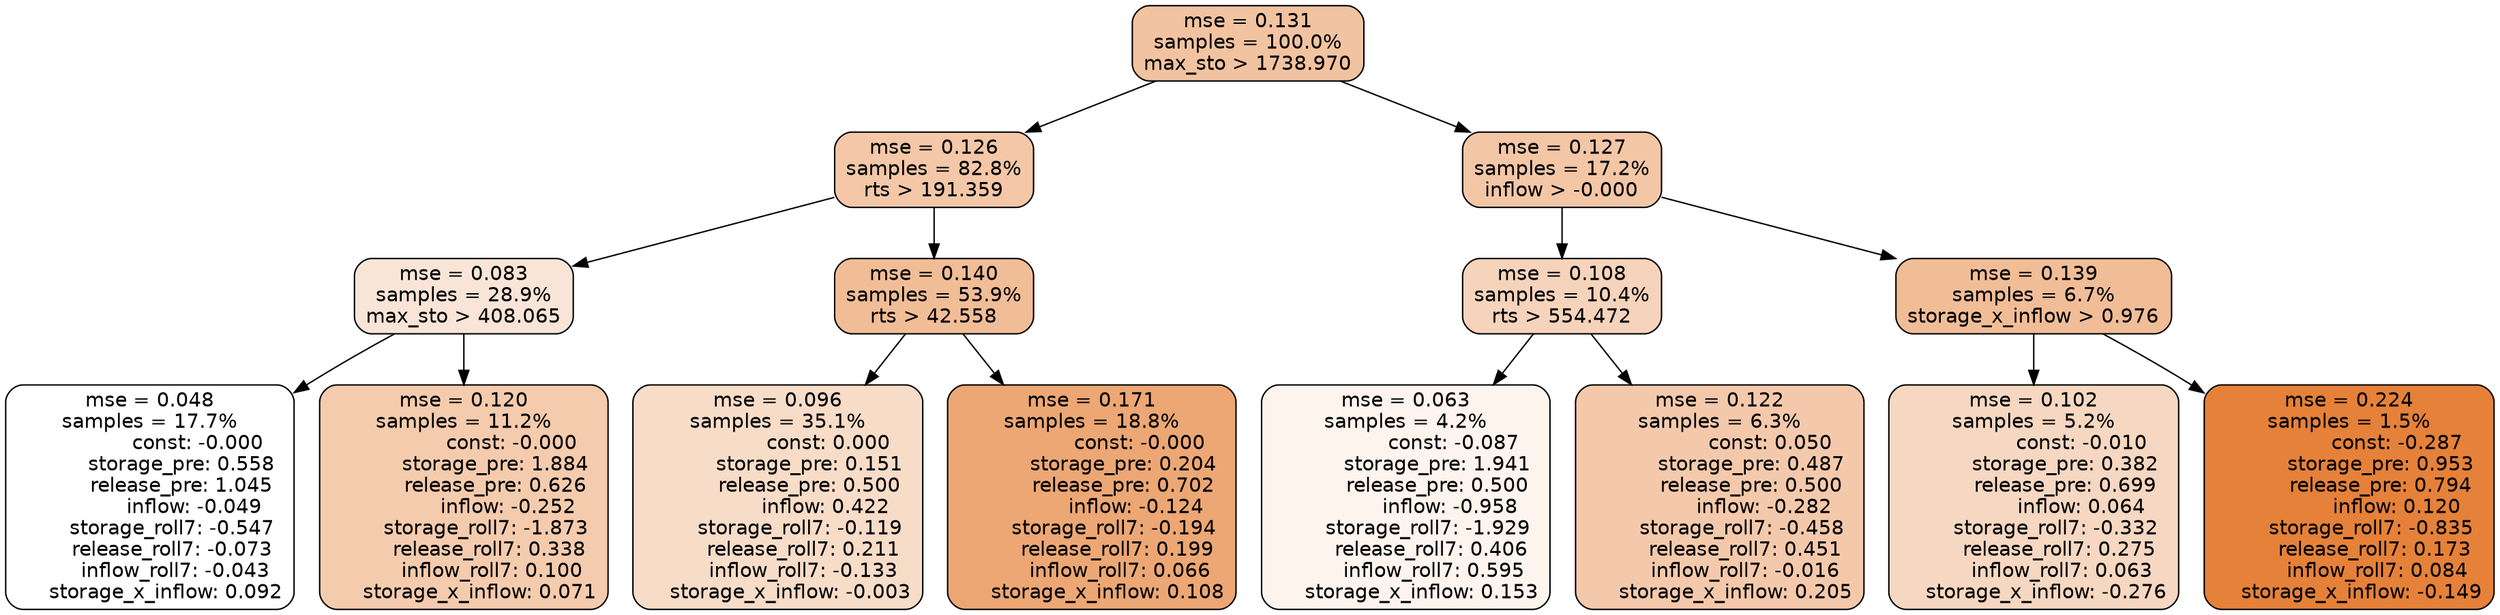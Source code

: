 digraph tree {
node [shape=rectangle, style="filled, rounded", color="black", fontname=helvetica] ;
edge [fontname=helvetica] ;
	"0" [label="mse = 0.131
samples = 100.0%
max_sto > 1738.970", fillcolor="#f2c3a1"]
	"1" [label="mse = 0.126
samples = 82.8%
rts > 191.359", fillcolor="#f3c7a7"]
	"8" [label="mse = 0.127
samples = 17.2%
inflow > -0.000", fillcolor="#f3c6a6"]
	"5" [label="mse = 0.083
samples = 28.9%
max_sto > 408.065", fillcolor="#f9e5d7"]
	"2" [label="mse = 0.140
samples = 53.9%
rts > 42.558", fillcolor="#f1bd97"]
	"9" [label="mse = 0.108
samples = 10.4%
rts > 554.472", fillcolor="#f6d3bb"]
	"12" [label="mse = 0.139
samples = 6.7%
storage_x_inflow > 0.976", fillcolor="#f1bd97"]
	"6" [label="mse = 0.048
samples = 17.7%
               const: -0.000
          storage_pre: 0.558
          release_pre: 1.045
              inflow: -0.049
       storage_roll7: -0.547
       release_roll7: -0.073
        inflow_roll7: -0.043
     storage_x_inflow: 0.092", fillcolor="#ffffff"]
	"7" [label="mse = 0.120
samples = 11.2%
               const: -0.000
          storage_pre: 1.884
          release_pre: 0.626
              inflow: -0.252
       storage_roll7: -1.873
        release_roll7: 0.338
         inflow_roll7: 0.100
     storage_x_inflow: 0.071", fillcolor="#f4cbad"]
	"3" [label="mse = 0.096
samples = 35.1%
                const: 0.000
          storage_pre: 0.151
          release_pre: 0.500
               inflow: 0.422
       storage_roll7: -0.119
        release_roll7: 0.211
        inflow_roll7: -0.133
    storage_x_inflow: -0.003", fillcolor="#f7dcc8"]
	"4" [label="mse = 0.171
samples = 18.8%
               const: -0.000
          storage_pre: 0.204
          release_pre: 0.702
              inflow: -0.124
       storage_roll7: -0.194
        release_roll7: 0.199
         inflow_roll7: 0.066
     storage_x_inflow: 0.108", fillcolor="#eca774"]
	"11" [label="mse = 0.063
samples = 4.2%
               const: -0.087
          storage_pre: 1.941
          release_pre: 0.500
              inflow: -0.958
       storage_roll7: -1.929
        release_roll7: 0.406
         inflow_roll7: 0.595
     storage_x_inflow: 0.153", fillcolor="#fcf4ed"]
	"10" [label="mse = 0.122
samples = 6.3%
                const: 0.050
          storage_pre: 0.487
          release_pre: 0.500
              inflow: -0.282
       storage_roll7: -0.458
        release_roll7: 0.451
        inflow_roll7: -0.016
     storage_x_inflow: 0.205", fillcolor="#f4c9ab"]
	"13" [label="mse = 0.102
samples = 5.2%
               const: -0.010
          storage_pre: 0.382
          release_pre: 0.699
               inflow: 0.064
       storage_roll7: -0.332
        release_roll7: 0.275
         inflow_roll7: 0.063
    storage_x_inflow: -0.276", fillcolor="#f6d7c1"]
	"14" [label="mse = 0.224
samples = 1.5%
               const: -0.287
          storage_pre: 0.953
          release_pre: 0.794
               inflow: 0.120
       storage_roll7: -0.835
        release_roll7: 0.173
         inflow_roll7: 0.084
    storage_x_inflow: -0.149", fillcolor="#e58139"]

	"0" -> "1"
	"0" -> "8"
	"1" -> "2"
	"1" -> "5"
	"8" -> "9"
	"8" -> "12"
	"5" -> "6"
	"5" -> "7"
	"2" -> "3"
	"2" -> "4"
	"9" -> "10"
	"9" -> "11"
	"12" -> "13"
	"12" -> "14"
}